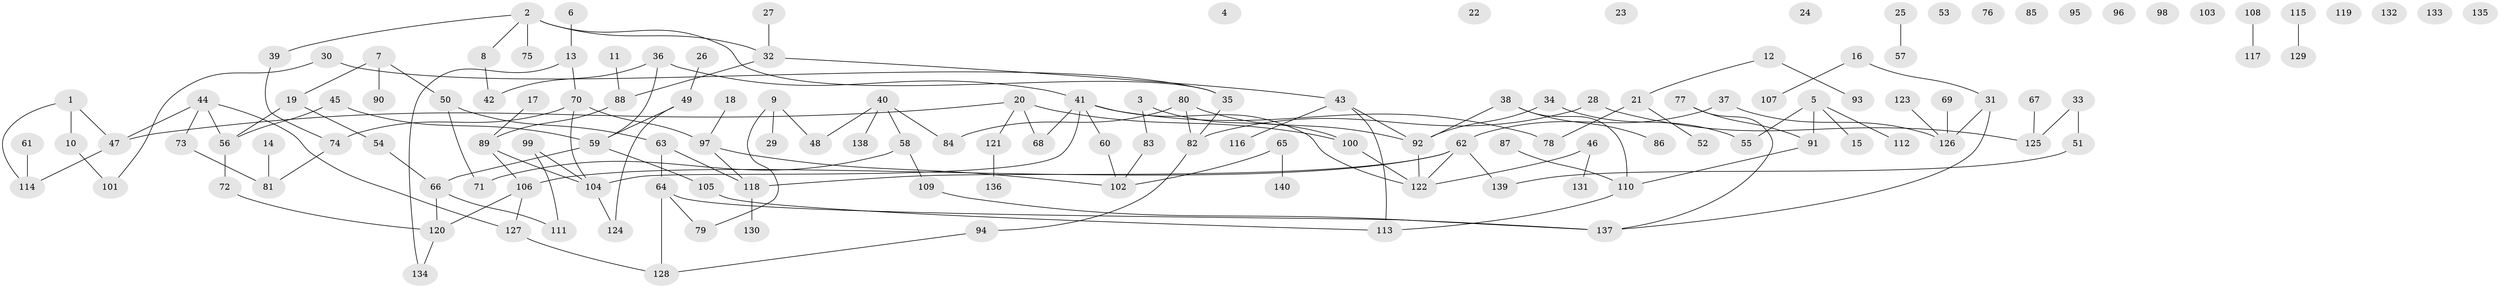 // Generated by graph-tools (version 1.1) at 2025/40/03/09/25 04:40:42]
// undirected, 140 vertices, 153 edges
graph export_dot {
graph [start="1"]
  node [color=gray90,style=filled];
  1;
  2;
  3;
  4;
  5;
  6;
  7;
  8;
  9;
  10;
  11;
  12;
  13;
  14;
  15;
  16;
  17;
  18;
  19;
  20;
  21;
  22;
  23;
  24;
  25;
  26;
  27;
  28;
  29;
  30;
  31;
  32;
  33;
  34;
  35;
  36;
  37;
  38;
  39;
  40;
  41;
  42;
  43;
  44;
  45;
  46;
  47;
  48;
  49;
  50;
  51;
  52;
  53;
  54;
  55;
  56;
  57;
  58;
  59;
  60;
  61;
  62;
  63;
  64;
  65;
  66;
  67;
  68;
  69;
  70;
  71;
  72;
  73;
  74;
  75;
  76;
  77;
  78;
  79;
  80;
  81;
  82;
  83;
  84;
  85;
  86;
  87;
  88;
  89;
  90;
  91;
  92;
  93;
  94;
  95;
  96;
  97;
  98;
  99;
  100;
  101;
  102;
  103;
  104;
  105;
  106;
  107;
  108;
  109;
  110;
  111;
  112;
  113;
  114;
  115;
  116;
  117;
  118;
  119;
  120;
  121;
  122;
  123;
  124;
  125;
  126;
  127;
  128;
  129;
  130;
  131;
  132;
  133;
  134;
  135;
  136;
  137;
  138;
  139;
  140;
  1 -- 10;
  1 -- 47;
  1 -- 114;
  2 -- 8;
  2 -- 32;
  2 -- 35;
  2 -- 39;
  2 -- 75;
  3 -- 83;
  3 -- 100;
  5 -- 15;
  5 -- 55;
  5 -- 91;
  5 -- 112;
  6 -- 13;
  7 -- 19;
  7 -- 50;
  7 -- 90;
  8 -- 42;
  9 -- 29;
  9 -- 48;
  9 -- 79;
  10 -- 101;
  11 -- 88;
  12 -- 21;
  12 -- 93;
  13 -- 70;
  13 -- 134;
  14 -- 81;
  16 -- 31;
  16 -- 107;
  17 -- 89;
  18 -- 97;
  19 -- 54;
  19 -- 56;
  20 -- 47;
  20 -- 68;
  20 -- 100;
  20 -- 121;
  21 -- 52;
  21 -- 78;
  25 -- 57;
  26 -- 49;
  27 -- 32;
  28 -- 82;
  28 -- 125;
  30 -- 35;
  30 -- 101;
  31 -- 126;
  31 -- 137;
  32 -- 43;
  32 -- 88;
  33 -- 51;
  33 -- 125;
  34 -- 55;
  34 -- 92;
  35 -- 82;
  36 -- 41;
  36 -- 42;
  36 -- 59;
  37 -- 62;
  37 -- 126;
  38 -- 86;
  38 -- 92;
  38 -- 110;
  39 -- 74;
  40 -- 48;
  40 -- 58;
  40 -- 84;
  40 -- 138;
  41 -- 60;
  41 -- 68;
  41 -- 78;
  41 -- 104;
  41 -- 122;
  43 -- 92;
  43 -- 113;
  43 -- 116;
  44 -- 47;
  44 -- 56;
  44 -- 73;
  44 -- 127;
  45 -- 56;
  45 -- 59;
  46 -- 122;
  46 -- 131;
  47 -- 114;
  49 -- 59;
  49 -- 124;
  50 -- 63;
  50 -- 71;
  51 -- 139;
  54 -- 66;
  56 -- 72;
  58 -- 71;
  58 -- 109;
  59 -- 66;
  59 -- 105;
  60 -- 102;
  61 -- 114;
  62 -- 106;
  62 -- 118;
  62 -- 122;
  62 -- 139;
  63 -- 64;
  63 -- 118;
  64 -- 79;
  64 -- 128;
  64 -- 137;
  65 -- 102;
  65 -- 140;
  66 -- 111;
  66 -- 120;
  67 -- 125;
  69 -- 126;
  70 -- 74;
  70 -- 97;
  70 -- 104;
  72 -- 120;
  73 -- 81;
  74 -- 81;
  77 -- 91;
  77 -- 137;
  80 -- 82;
  80 -- 84;
  80 -- 92;
  82 -- 94;
  83 -- 102;
  87 -- 110;
  88 -- 89;
  89 -- 104;
  89 -- 106;
  91 -- 110;
  92 -- 122;
  94 -- 128;
  97 -- 102;
  97 -- 118;
  99 -- 104;
  99 -- 111;
  100 -- 122;
  104 -- 124;
  105 -- 113;
  106 -- 120;
  106 -- 127;
  108 -- 117;
  109 -- 137;
  110 -- 113;
  115 -- 129;
  118 -- 130;
  120 -- 134;
  121 -- 136;
  123 -- 126;
  127 -- 128;
}
